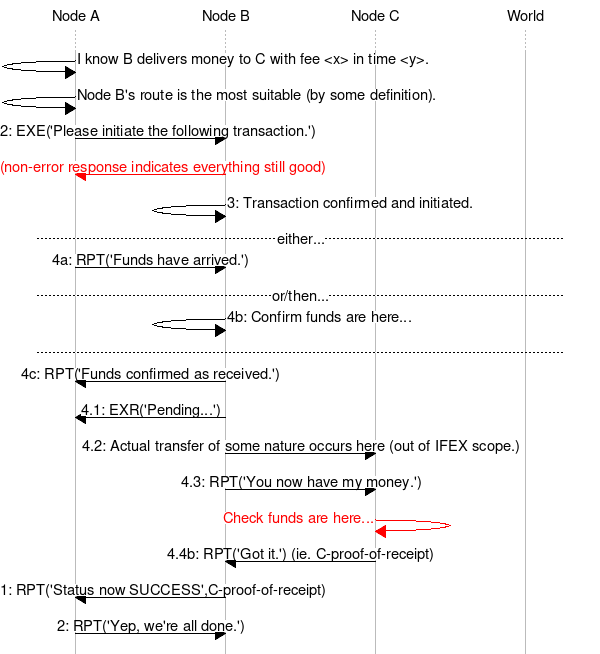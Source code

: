 #!/usr/local/bin/mscgen -Tsvg

# IFEX Settlement Path - Friends
#  see http://www.ifex-project.org/our-proposals/ifex/2012-04-11-partial-draft#TOC-Settlement-Paths
msc {

  a[label="Node A",linecolour="#bbbbbb"], b[label="Node B",linecolour="#bbbbbb"], c[label="Node C",linecolour="#bbbbbb"], w[label="World",linecolour="#bbbbbb"];

  ...;

  a=>a [ label = "I know B delivers money to C with fee <x> in time <y>." ];
  a=>a [ label = "Node B's route is the most suitable (by some definition)." ];
  a=>b [ label = "2: EXE('Please initiate the following transaction.')" ];
  b=>a [ label = "(non-error response indicates everything still good)", linecolor="#ff0000", textcolor="#ff0000" ];
  b=>b [ label = "3: Transaction confirmed and initiated." ];
  --- [ label = "either..."];
  a=>b [ label = "4a: RPT('Funds have arrived.')" ];
  --- [label = "or/then..."];
  b=>b [ label = "4b: Confirm funds are here..." ];
  ---;
  b=>a [ label = "4c: RPT('Funds confirmed as received.')" ];
  b=>a [ label = "4.1: EXR('Pending...')" ];
  b=>c [ label = "4.2: Actual transfer of some nature occurs here (out of IFEX scope.)" ];
  b=>c [ label = "4.3: RPT('You now have my money.')" ];
  c=>c [ label = "Check funds are here...", linecolor="#ff0000", textcolor="#ff0000" ];
  c=>b [ label = "4.4b: RPT('Got it.') (ie. C-proof-of-receipt)" ];
  b=>a [ label = "1: RPT('Status now SUCCESS',C-proof-of-receipt)" ];
  a=>b [ label = "2: RPT('Yep, we're all done.')" ];

}
